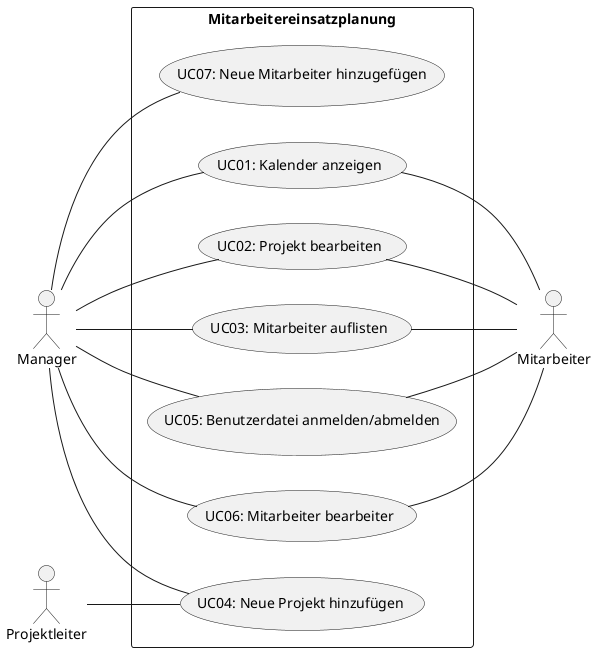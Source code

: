 @startuml example-usecase-diagram
left to right direction

' skin parameters for usecase with special stereotype
skinparam usecase<<unspezifiziert>> {
  BackgroundColor #eee
  BorderColor #red
  StereotypeFontColor #gray
  StereotypeFontSize 10
}

actor Manager
actor Mitarbeiter
actor Projektleiter


rectangle "Mitarbeitereinsatzplanung" {
  usecase "UC01: Kalender anzeigen" as uc01
  usecase "UC02: Projekt bearbeiten" as uc02
  usecase "UC03: Mitarbeiter auflisten" as uc03
  usecase "UC04: Neue Projekt hinzufügen" as uc04
  usecase "UC05: Benutzerdatei anmelden/abmelden" as uc05
  usecase "UC06: Mitarbeiter bearbeiter" as uc06
  usecase "UC07: Neue Mitarbeiter hinzugefügen" as uc07
}

Manager -- uc01
uc01 -- Mitarbeiter
Manager -- uc02
uc02 -- Mitarbeiter
Manager -- uc03
uc03 -- Mitarbeiter
Manager -- uc04
Projektleiter -- uc04
Manager -- uc05
uc05 -- Mitarbeiter
Manager -- uc06
uc06 -- Mitarbeiter
Manager -- uc07
@enduml